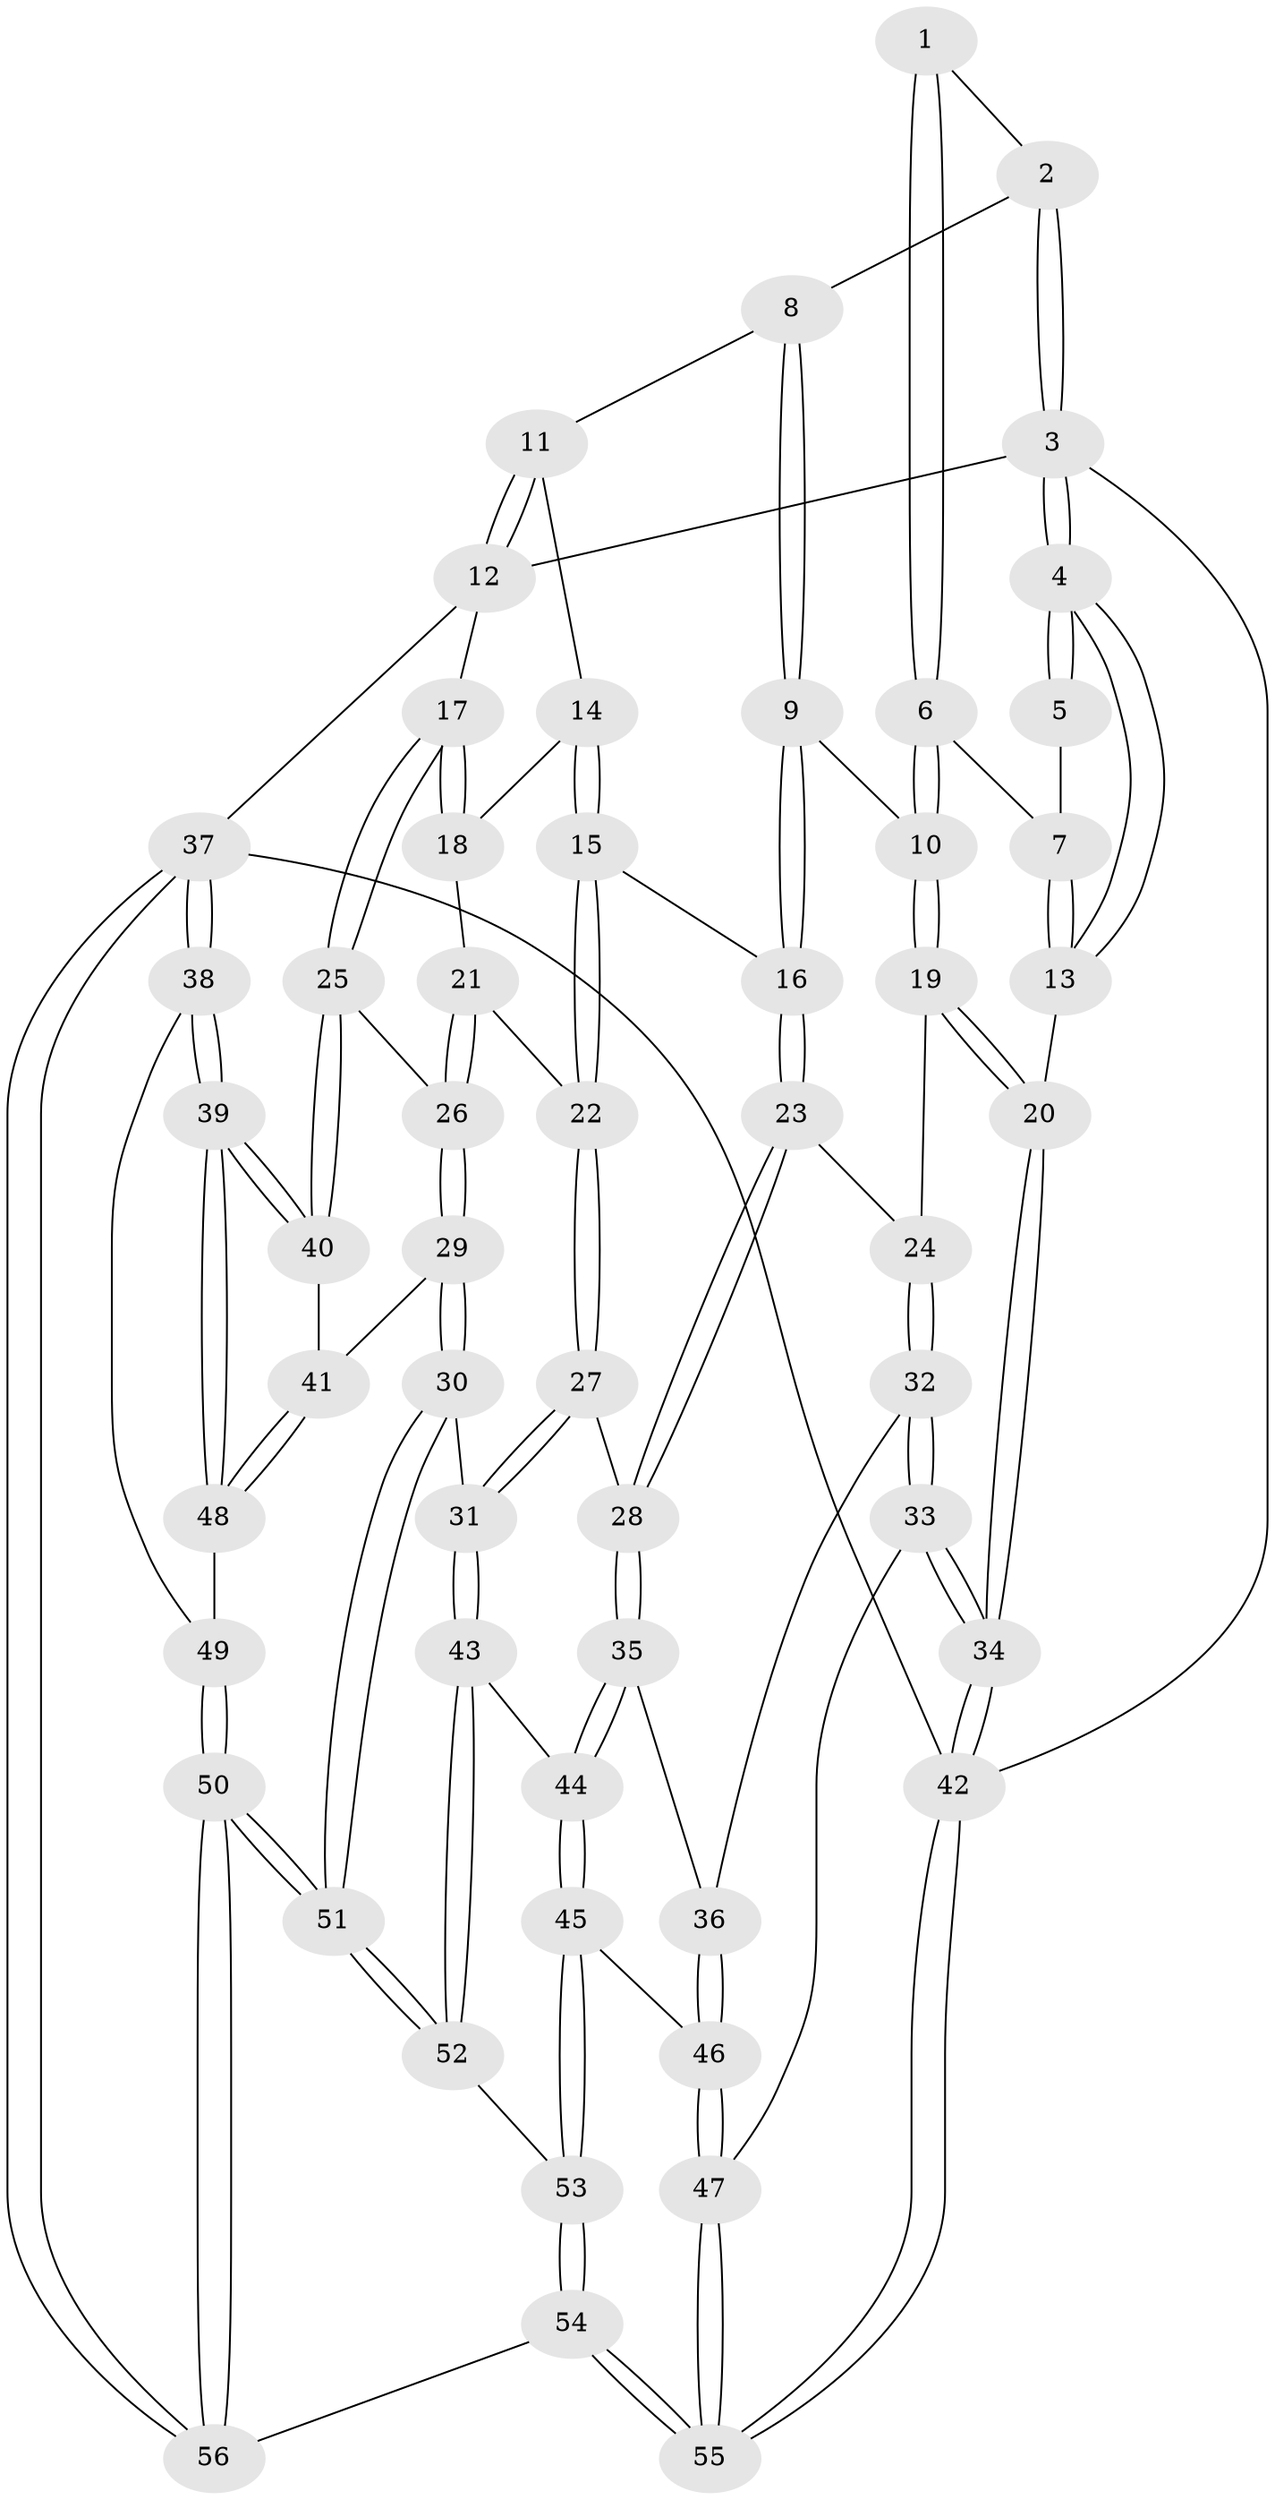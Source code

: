 // coarse degree distribution, {6: 0.10714285714285714, 8: 0.03571428571428571, 2: 0.03571428571428571, 5: 0.2857142857142857, 4: 0.32142857142857145, 3: 0.21428571428571427}
// Generated by graph-tools (version 1.1) at 2025/21/03/04/25 18:21:11]
// undirected, 56 vertices, 137 edges
graph export_dot {
graph [start="1"]
  node [color=gray90,style=filled];
  1 [pos="+0.1741691893658902+0"];
  2 [pos="+0.26025270842752485+0"];
  3 [pos="+0+0"];
  4 [pos="+0+0"];
  5 [pos="+0.041516030328546505+0.0320727834762491"];
  6 [pos="+0.1435463820648508+0.16582737971100317"];
  7 [pos="+0.06457020657824855+0.12804125032443772"];
  8 [pos="+0.3963597249329423+0"];
  9 [pos="+0.25998856286551747+0.22704419448029187"];
  10 [pos="+0.16943927811232812+0.22310655069573176"];
  11 [pos="+0.6304883511022181+0"];
  12 [pos="+1+0"];
  13 [pos="+0+0.08226715726743083"];
  14 [pos="+0.6271933766447229+0"];
  15 [pos="+0.5728052378189404+0.2307548357995719"];
  16 [pos="+0.324708639414896+0.2572738147970986"];
  17 [pos="+1+0.18849843738021815"];
  18 [pos="+0.8907936945123156+0.2589200813316367"];
  19 [pos="+0.09146425083204839+0.31947210680056587"];
  20 [pos="+0+0.44254027171606564"];
  21 [pos="+0.7518837507091432+0.3200597974628087"];
  22 [pos="+0.586366076252704+0.25974156081734423"];
  23 [pos="+0.3052596946659293+0.47142656568453056"];
  24 [pos="+0.24024856214596885+0.4833365697596838"];
  25 [pos="+1+0.46580973852706836"];
  26 [pos="+0.8599118619482663+0.5166280811233432"];
  27 [pos="+0.5209414850133613+0.570720686537731"];
  28 [pos="+0.48553190259811135+0.5748809527185629"];
  29 [pos="+0.7266987837562848+0.6712320751070178"];
  30 [pos="+0.6669618661482226+0.6768918543551624"];
  31 [pos="+0.6335861978457467+0.6693499684101188"];
  32 [pos="+0.11413181341218669+0.6411236523990875"];
  33 [pos="+0+0.686328886422437"];
  34 [pos="+0+0.6812590137528766"];
  35 [pos="+0.352715899855703+0.6838206599626035"];
  36 [pos="+0.23186673918317582+0.6872078820249122"];
  37 [pos="+1+1"];
  38 [pos="+1+0.9009016699354306"];
  39 [pos="+1+0.7425649719156996"];
  40 [pos="+1+0.6332241114183578"];
  41 [pos="+0.7405927908353773+0.682269107171582"];
  42 [pos="+0+1"];
  43 [pos="+0.528355749750963+0.8320753826798932"];
  44 [pos="+0.3635920718729388+0.8773324333886214"];
  45 [pos="+0.35293722888626283+0.8920655838499961"];
  46 [pos="+0.2449122881587193+0.8855988615906992"];
  47 [pos="+0.17421439685768494+0.9125384575375928"];
  48 [pos="+0.8308942941179078+0.760760415998404"];
  49 [pos="+0.8625092497149599+0.9088739675061618"];
  50 [pos="+0.7413181806313397+1"];
  51 [pos="+0.7035241485493096+1"];
  52 [pos="+0.5493314981655276+0.9274195163887622"];
  53 [pos="+0.39128146579295936+1"];
  54 [pos="+0.38749602573871744+1"];
  55 [pos="+0.12250874090803376+1"];
  56 [pos="+0.7462154452250024+1"];
  1 -- 2;
  1 -- 6;
  1 -- 6;
  2 -- 3;
  2 -- 3;
  2 -- 8;
  3 -- 4;
  3 -- 4;
  3 -- 12;
  3 -- 42;
  4 -- 5;
  4 -- 5;
  4 -- 13;
  4 -- 13;
  5 -- 7;
  6 -- 7;
  6 -- 10;
  6 -- 10;
  7 -- 13;
  7 -- 13;
  8 -- 9;
  8 -- 9;
  8 -- 11;
  9 -- 10;
  9 -- 16;
  9 -- 16;
  10 -- 19;
  10 -- 19;
  11 -- 12;
  11 -- 12;
  11 -- 14;
  12 -- 17;
  12 -- 37;
  13 -- 20;
  14 -- 15;
  14 -- 15;
  14 -- 18;
  15 -- 16;
  15 -- 22;
  15 -- 22;
  16 -- 23;
  16 -- 23;
  17 -- 18;
  17 -- 18;
  17 -- 25;
  17 -- 25;
  18 -- 21;
  19 -- 20;
  19 -- 20;
  19 -- 24;
  20 -- 34;
  20 -- 34;
  21 -- 22;
  21 -- 26;
  21 -- 26;
  22 -- 27;
  22 -- 27;
  23 -- 24;
  23 -- 28;
  23 -- 28;
  24 -- 32;
  24 -- 32;
  25 -- 26;
  25 -- 40;
  25 -- 40;
  26 -- 29;
  26 -- 29;
  27 -- 28;
  27 -- 31;
  27 -- 31;
  28 -- 35;
  28 -- 35;
  29 -- 30;
  29 -- 30;
  29 -- 41;
  30 -- 31;
  30 -- 51;
  30 -- 51;
  31 -- 43;
  31 -- 43;
  32 -- 33;
  32 -- 33;
  32 -- 36;
  33 -- 34;
  33 -- 34;
  33 -- 47;
  34 -- 42;
  34 -- 42;
  35 -- 36;
  35 -- 44;
  35 -- 44;
  36 -- 46;
  36 -- 46;
  37 -- 38;
  37 -- 38;
  37 -- 56;
  37 -- 56;
  37 -- 42;
  38 -- 39;
  38 -- 39;
  38 -- 49;
  39 -- 40;
  39 -- 40;
  39 -- 48;
  39 -- 48;
  40 -- 41;
  41 -- 48;
  41 -- 48;
  42 -- 55;
  42 -- 55;
  43 -- 44;
  43 -- 52;
  43 -- 52;
  44 -- 45;
  44 -- 45;
  45 -- 46;
  45 -- 53;
  45 -- 53;
  46 -- 47;
  46 -- 47;
  47 -- 55;
  47 -- 55;
  48 -- 49;
  49 -- 50;
  49 -- 50;
  50 -- 51;
  50 -- 51;
  50 -- 56;
  50 -- 56;
  51 -- 52;
  51 -- 52;
  52 -- 53;
  53 -- 54;
  53 -- 54;
  54 -- 55;
  54 -- 55;
  54 -- 56;
}
